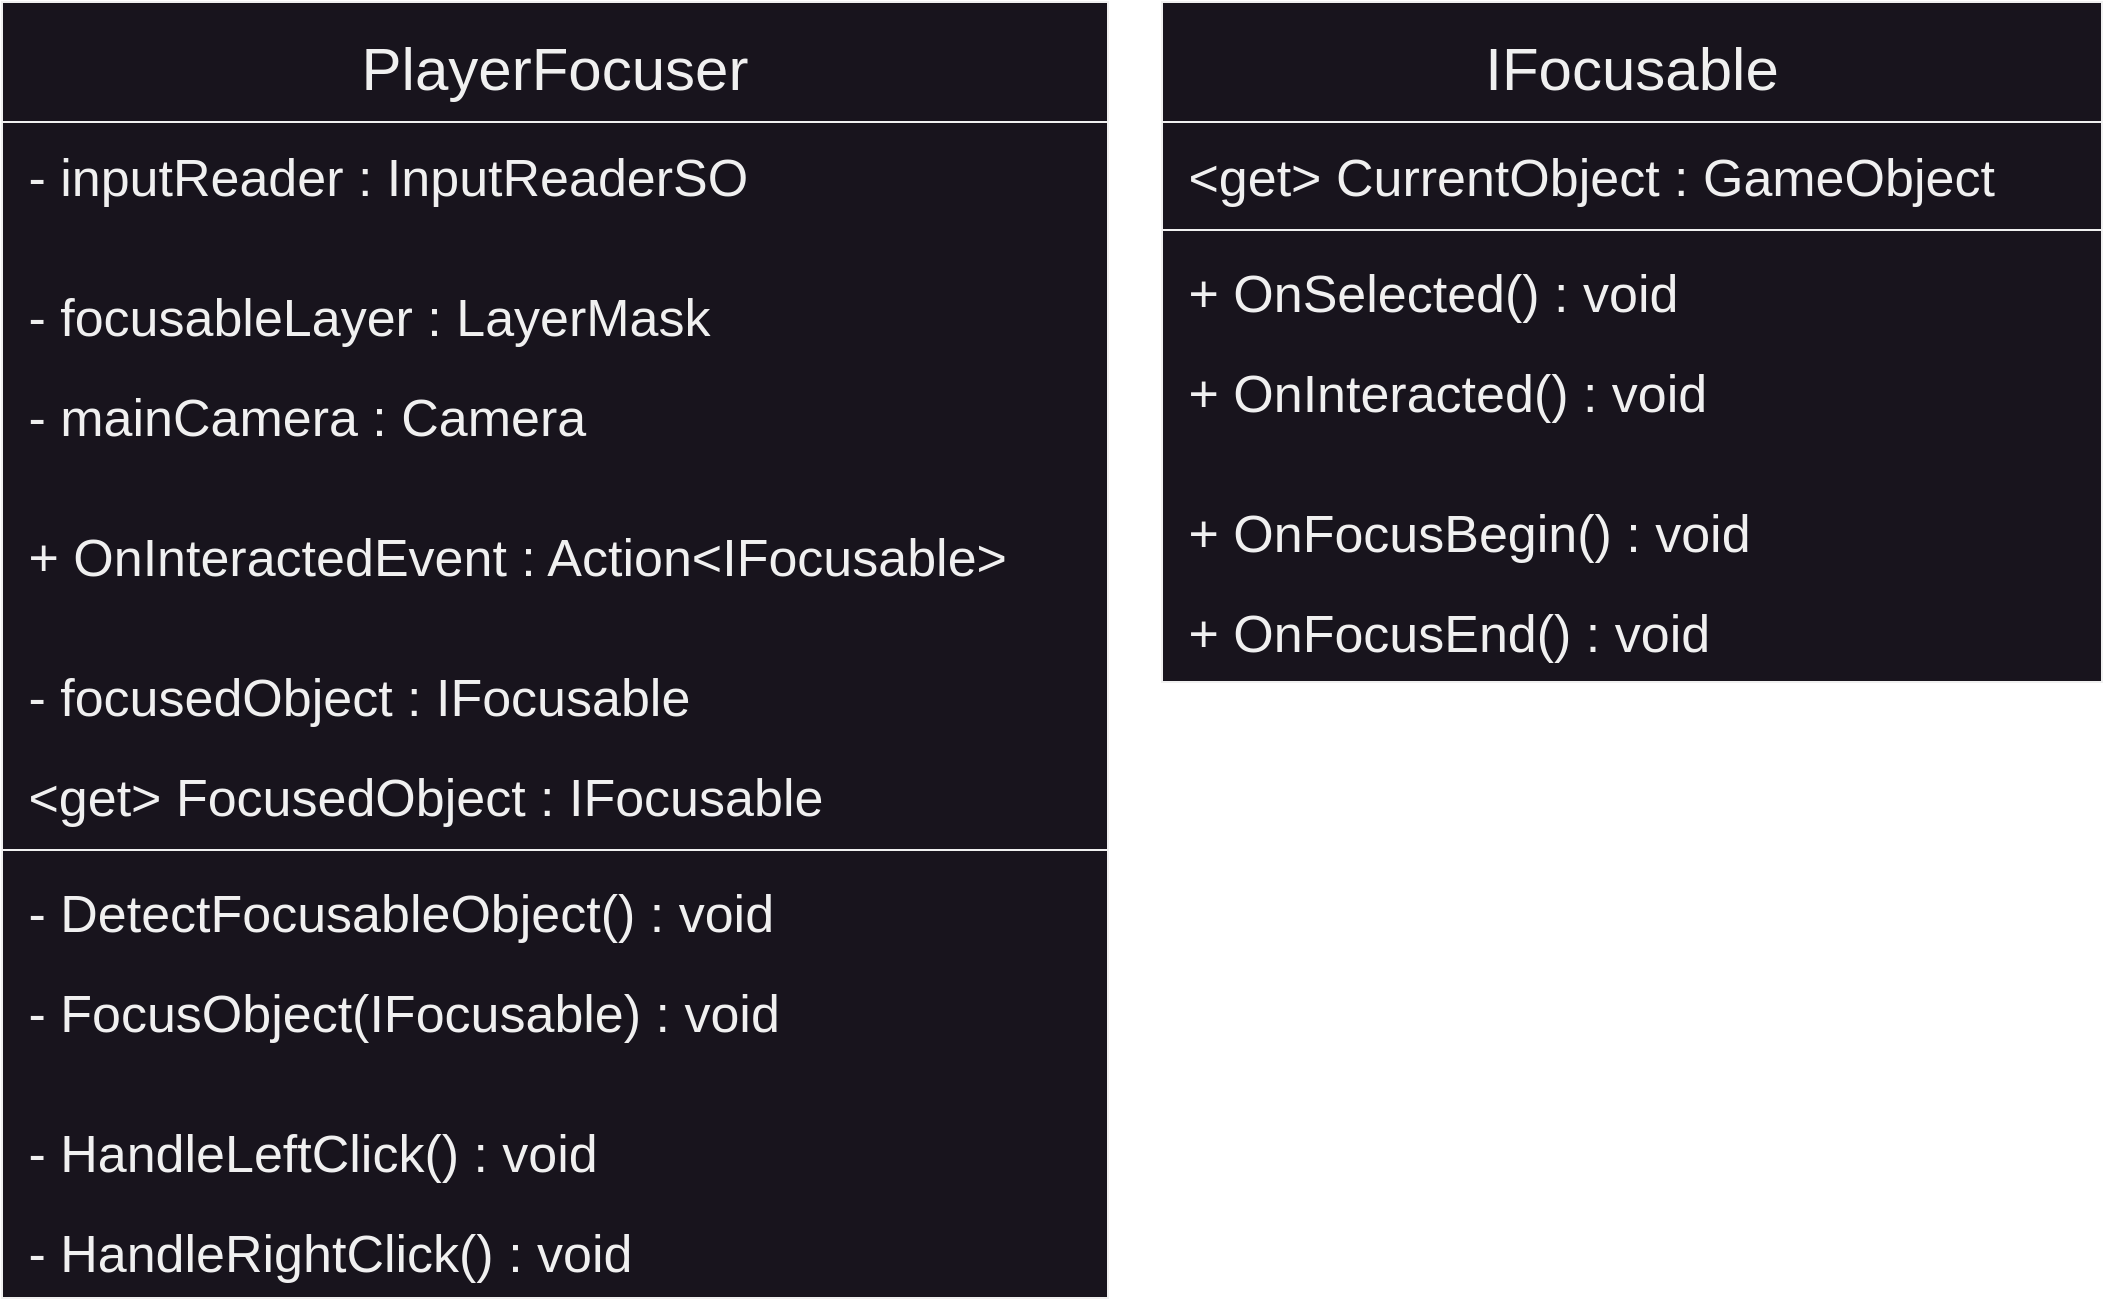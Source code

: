 <mxfile>
    <diagram id="Ax42ugqmAcGYFzZcnIGb" name="페이지-1">
        <mxGraphModel dx="4268" dy="2125" grid="1" gridSize="10" guides="1" tooltips="1" connect="1" arrows="1" fold="1" page="1" pageScale="1" pageWidth="1169" pageHeight="827" math="0" shadow="0">
            <root>
                <mxCell id="0"/>
                <mxCell id="1" parent="0"/>
                <mxCell id="2" value="IFocusable" style="swimlane;fontStyle=0;align=center;verticalAlign=middle;childLayout=stackLayout;horizontal=1;startSize=60;horizontalStack=0;resizeParent=1;resizeLast=0;collapsible=1;marginBottom=0;rounded=0;shadow=0;strokeWidth=1;spacingTop=0;spacingBottom=0;spacingRight=0;fillColor=#18141D;swimlaneFillColor=#18141D;fillStyle=solid;fontColor=#F0F0F0;strokeColor=#F0F0F0;fontSize=30;" vertex="1" parent="1">
                    <mxGeometry x="-1710" y="-790" width="470" height="340" as="geometry">
                        <mxRectangle x="-791.5" y="-581" width="160" height="26" as="alternateBounds"/>
                    </mxGeometry>
                </mxCell>
                <mxCell id="3" value=" &lt;get&gt; CurrentObject : GameObject" style="text;align=left;verticalAlign=middle;spacingLeft=4;spacingRight=4;overflow=hidden;rotatable=0;points=[[0,0.5],[1,0.5]];portConstraint=eastwest;rounded=0;shadow=0;html=0;fontColor=#F0F0F0;fontSize=26;" vertex="1" parent="2">
                    <mxGeometry y="60" width="470" height="50" as="geometry"/>
                </mxCell>
                <mxCell id="9" value="" style="line;html=1;strokeWidth=1;align=left;verticalAlign=middle;spacingTop=-1;spacingLeft=3;spacingRight=3;rotatable=0;labelPosition=right;points=[];portConstraint=eastwest;strokeColor=#F0F0F0;fontSize=26;" vertex="1" parent="2">
                    <mxGeometry y="110" width="470" height="8" as="geometry"/>
                </mxCell>
                <mxCell id="10" value=" + OnSelected() : void" style="text;align=left;verticalAlign=middle;spacingLeft=4;spacingRight=4;overflow=hidden;rotatable=0;points=[[0,0.5],[1,0.5]];portConstraint=eastwest;rounded=0;shadow=0;html=0;fontColor=#F0F0F0;fontSize=26;" vertex="1" parent="2">
                    <mxGeometry y="118" width="470" height="50" as="geometry"/>
                </mxCell>
                <mxCell id="12" value=" + OnInteracted() : void" style="text;align=left;verticalAlign=middle;spacingLeft=4;spacingRight=4;overflow=hidden;rotatable=0;points=[[0,0.5],[1,0.5]];portConstraint=eastwest;rounded=0;shadow=0;html=0;fontColor=#F0F0F0;fontSize=26;" vertex="1" parent="2">
                    <mxGeometry y="168" width="470" height="50" as="geometry"/>
                </mxCell>
                <mxCell id="11" value=" " style="text;align=left;verticalAlign=middle;spacingLeft=4;spacingRight=4;overflow=hidden;rotatable=0;points=[[0,0.5],[1,0.5]];portConstraint=eastwest;rounded=0;shadow=0;html=0;fontSize=26;" vertex="1" parent="2">
                    <mxGeometry y="218" width="470" height="20" as="geometry"/>
                </mxCell>
                <mxCell id="13" value=" + OnFocusBegin() : void" style="text;align=left;verticalAlign=middle;spacingLeft=4;spacingRight=4;overflow=hidden;rotatable=0;points=[[0,0.5],[1,0.5]];portConstraint=eastwest;rounded=0;shadow=0;html=0;fontColor=#F0F0F0;fontSize=26;" vertex="1" parent="2">
                    <mxGeometry y="238" width="470" height="50" as="geometry"/>
                </mxCell>
                <mxCell id="14" value=" + OnFocusEnd() : void" style="text;align=left;verticalAlign=middle;spacingLeft=4;spacingRight=4;overflow=hidden;rotatable=0;points=[[0,0.5],[1,0.5]];portConstraint=eastwest;rounded=0;shadow=0;html=0;fontColor=#F0F0F0;fontSize=26;" vertex="1" parent="2">
                    <mxGeometry y="288" width="470" height="50" as="geometry"/>
                </mxCell>
                <mxCell id="15" value="PlayerFocuser" style="swimlane;fontStyle=0;align=center;verticalAlign=middle;childLayout=stackLayout;horizontal=1;startSize=60;horizontalStack=0;resizeParent=1;resizeLast=0;collapsible=1;marginBottom=0;rounded=0;shadow=0;strokeWidth=1;spacingTop=0;spacingBottom=0;spacingRight=0;fillColor=#18141D;swimlaneFillColor=#18141D;fillStyle=solid;fontColor=#F0F0F0;strokeColor=#F0F0F0;fontSize=30;" vertex="1" parent="1">
                    <mxGeometry x="-2290" y="-790" width="553" height="648" as="geometry">
                        <mxRectangle x="-791.5" y="-581" width="160" height="26" as="alternateBounds"/>
                    </mxGeometry>
                </mxCell>
                <mxCell id="16" value=" - inputReader : InputReaderSO" style="text;align=left;verticalAlign=middle;spacingLeft=4;spacingRight=4;overflow=hidden;rotatable=0;points=[[0,0.5],[1,0.5]];portConstraint=eastwest;rounded=0;shadow=0;html=0;fontColor=#F0F0F0;fontSize=26;" vertex="1" parent="15">
                    <mxGeometry y="60" width="553" height="50" as="geometry"/>
                </mxCell>
                <mxCell id="24" value=" " style="text;align=left;verticalAlign=middle;spacingLeft=4;spacingRight=4;overflow=hidden;rotatable=0;points=[[0,0.5],[1,0.5]];portConstraint=eastwest;rounded=0;shadow=0;html=0;fontSize=26;" vertex="1" parent="15">
                    <mxGeometry y="110" width="553" height="20" as="geometry"/>
                </mxCell>
                <mxCell id="23" value=" - focusableLayer : LayerMask" style="text;align=left;verticalAlign=middle;spacingLeft=4;spacingRight=4;overflow=hidden;rotatable=0;points=[[0,0.5],[1,0.5]];portConstraint=eastwest;rounded=0;shadow=0;html=0;fontColor=#F0F0F0;fontSize=26;" vertex="1" parent="15">
                    <mxGeometry y="130" width="553" height="50" as="geometry"/>
                </mxCell>
                <mxCell id="29" value=" - mainCamera : Camera" style="text;align=left;verticalAlign=middle;spacingLeft=4;spacingRight=4;overflow=hidden;rotatable=0;points=[[0,0.5],[1,0.5]];portConstraint=eastwest;rounded=0;shadow=0;html=0;fontColor=#F0F0F0;fontSize=26;" vertex="1" parent="15">
                    <mxGeometry y="180" width="553" height="50" as="geometry"/>
                </mxCell>
                <mxCell id="28" value=" " style="text;align=left;verticalAlign=middle;spacingLeft=4;spacingRight=4;overflow=hidden;rotatable=0;points=[[0,0.5],[1,0.5]];portConstraint=eastwest;rounded=0;shadow=0;html=0;fontSize=26;" vertex="1" parent="15">
                    <mxGeometry y="230" width="553" height="20" as="geometry"/>
                </mxCell>
                <mxCell id="30" value=" + OnInteractedEvent : Action&lt;IFocusable&gt;" style="text;align=left;verticalAlign=middle;spacingLeft=4;spacingRight=4;overflow=hidden;rotatable=0;points=[[0,0.5],[1,0.5]];portConstraint=eastwest;rounded=0;shadow=0;html=0;fontColor=#F0F0F0;fontSize=26;" vertex="1" parent="15">
                    <mxGeometry y="250" width="553" height="50" as="geometry"/>
                </mxCell>
                <mxCell id="25" value=" " style="text;align=left;verticalAlign=middle;spacingLeft=4;spacingRight=4;overflow=hidden;rotatable=0;points=[[0,0.5],[1,0.5]];portConstraint=eastwest;rounded=0;shadow=0;html=0;fontSize=26;" vertex="1" parent="15">
                    <mxGeometry y="300" width="553" height="20" as="geometry"/>
                </mxCell>
                <mxCell id="26" value=" - focusedObject : IFocusable" style="text;align=left;verticalAlign=middle;spacingLeft=4;spacingRight=4;overflow=hidden;rotatable=0;points=[[0,0.5],[1,0.5]];portConstraint=eastwest;rounded=0;shadow=0;html=0;fontColor=#F0F0F0;fontSize=26;" vertex="1" parent="15">
                    <mxGeometry y="320" width="553" height="50" as="geometry"/>
                </mxCell>
                <mxCell id="27" value=" &lt;get&gt; FocusedObject : IFocusable" style="text;align=left;verticalAlign=middle;spacingLeft=4;spacingRight=4;overflow=hidden;rotatable=0;points=[[0,0.5],[1,0.5]];portConstraint=eastwest;rounded=0;shadow=0;html=0;fontColor=#F0F0F0;fontSize=26;" vertex="1" parent="15">
                    <mxGeometry y="370" width="553" height="50" as="geometry"/>
                </mxCell>
                <mxCell id="17" value="" style="line;html=1;strokeWidth=1;align=left;verticalAlign=middle;spacingTop=-1;spacingLeft=3;spacingRight=3;rotatable=0;labelPosition=right;points=[];portConstraint=eastwest;strokeColor=#F0F0F0;fontSize=26;" vertex="1" parent="15">
                    <mxGeometry y="420" width="553" height="8" as="geometry"/>
                </mxCell>
                <mxCell id="18" value=" - DetectFocusableObject() : void" style="text;align=left;verticalAlign=middle;spacingLeft=4;spacingRight=4;overflow=hidden;rotatable=0;points=[[0,0.5],[1,0.5]];portConstraint=eastwest;rounded=0;shadow=0;html=0;fontColor=#F0F0F0;fontSize=26;" vertex="1" parent="15">
                    <mxGeometry y="428" width="553" height="50" as="geometry"/>
                </mxCell>
                <mxCell id="19" value=" - FocusObject(IFocusable) : void" style="text;align=left;verticalAlign=middle;spacingLeft=4;spacingRight=4;overflow=hidden;rotatable=0;points=[[0,0.5],[1,0.5]];portConstraint=eastwest;rounded=0;shadow=0;html=0;fontColor=#F0F0F0;fontSize=26;" vertex="1" parent="15">
                    <mxGeometry y="478" width="553" height="50" as="geometry"/>
                </mxCell>
                <mxCell id="20" value=" " style="text;align=left;verticalAlign=middle;spacingLeft=4;spacingRight=4;overflow=hidden;rotatable=0;points=[[0,0.5],[1,0.5]];portConstraint=eastwest;rounded=0;shadow=0;html=0;fontSize=26;" vertex="1" parent="15">
                    <mxGeometry y="528" width="553" height="20" as="geometry"/>
                </mxCell>
                <mxCell id="21" value=" - HandleLeftClick() : void" style="text;align=left;verticalAlign=middle;spacingLeft=4;spacingRight=4;overflow=hidden;rotatable=0;points=[[0,0.5],[1,0.5]];portConstraint=eastwest;rounded=0;shadow=0;html=0;fontColor=#F0F0F0;fontSize=26;" vertex="1" parent="15">
                    <mxGeometry y="548" width="553" height="50" as="geometry"/>
                </mxCell>
                <mxCell id="22" value=" - HandleRightClick() : void" style="text;align=left;verticalAlign=middle;spacingLeft=4;spacingRight=4;overflow=hidden;rotatable=0;points=[[0,0.5],[1,0.5]];portConstraint=eastwest;rounded=0;shadow=0;html=0;fontColor=#F0F0F0;fontSize=26;" vertex="1" parent="15">
                    <mxGeometry y="598" width="553" height="50" as="geometry"/>
                </mxCell>
            </root>
        </mxGraphModel>
    </diagram>
</mxfile>